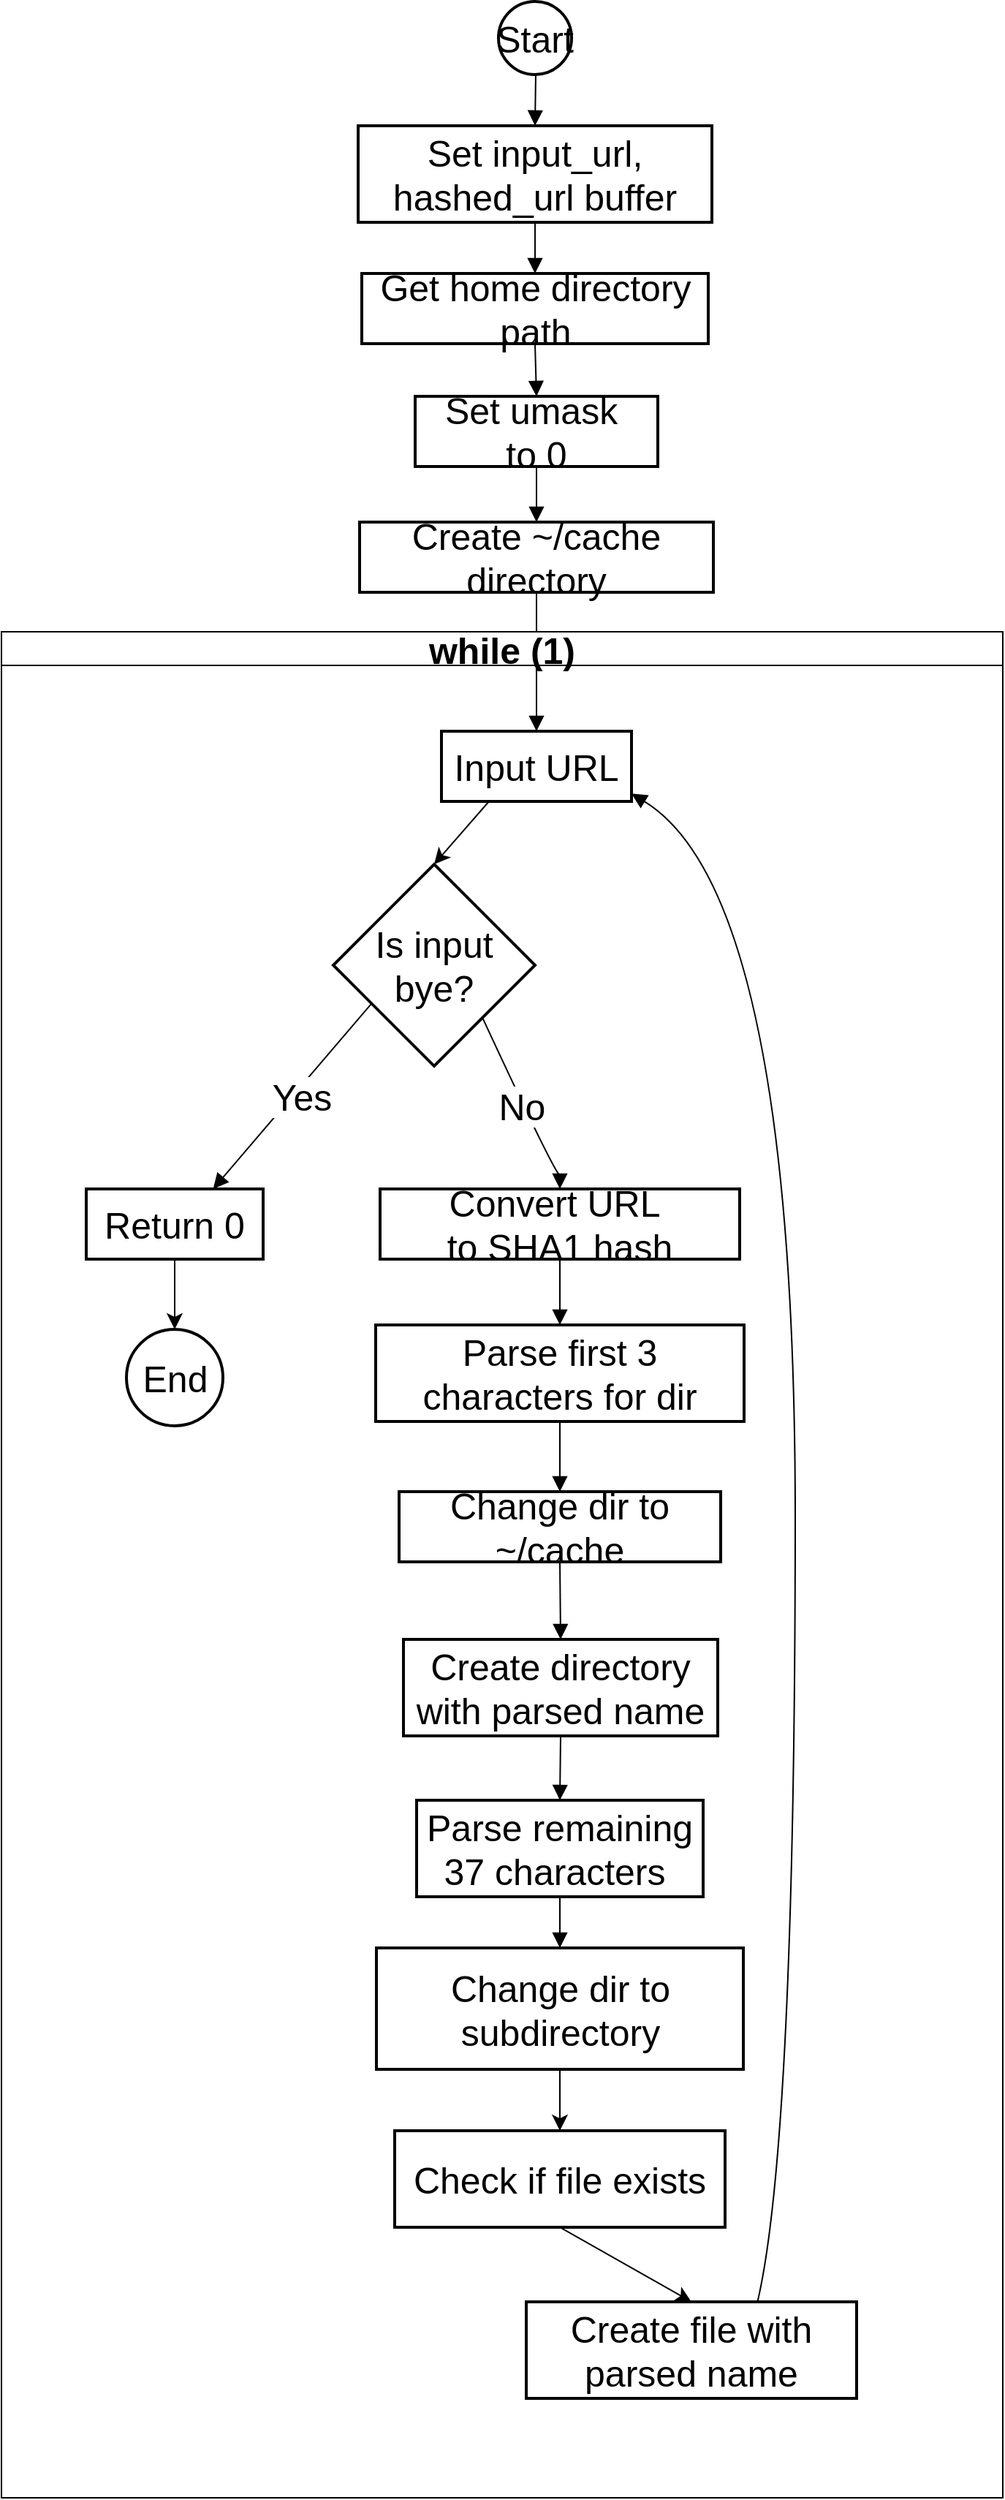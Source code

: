<mxfile version="26.2.4">
  <diagram name="페이지-1" id="4mzMsi6uDbevQvuy8b-p">
    <mxGraphModel dx="998" dy="1153" grid="0" gridSize="10" guides="1" tooltips="1" connect="1" arrows="1" fold="1" page="0" pageScale="1" pageWidth="827" pageHeight="1169" math="0" shadow="0">
      <root>
        <mxCell id="0" />
        <mxCell id="1" parent="0" />
        <mxCell id="SkHaAUnCDHDjlB4g5uTK-37" value="Start" style="ellipse;aspect=fixed;strokeWidth=2;whiteSpace=wrap;fontSize=25;" parent="1" vertex="1">
          <mxGeometry x="407" y="20" width="50" height="50" as="geometry" />
        </mxCell>
        <mxCell id="SkHaAUnCDHDjlB4g5uTK-38" value="Set input_url, hashed_url buffer" style="whiteSpace=wrap;strokeWidth=2;fontSize=25;" parent="1" vertex="1">
          <mxGeometry x="311" y="105" width="242" height="66" as="geometry" />
        </mxCell>
        <mxCell id="SkHaAUnCDHDjlB4g5uTK-39" value="Get home directory path" style="whiteSpace=wrap;strokeWidth=2;fontSize=25;" parent="1" vertex="1">
          <mxGeometry x="313.5" y="206" width="237" height="48" as="geometry" />
        </mxCell>
        <mxCell id="SkHaAUnCDHDjlB4g5uTK-40" value="Set umask &#xa;to 0" style="whiteSpace=wrap;strokeWidth=2;fontSize=25;" parent="1" vertex="1">
          <mxGeometry x="350" y="290" width="166" height="48" as="geometry" />
        </mxCell>
        <mxCell id="SkHaAUnCDHDjlB4g5uTK-41" value="Create ~/cache directory" style="whiteSpace=wrap;strokeWidth=2;fontSize=25;" parent="1" vertex="1">
          <mxGeometry x="312" y="376" width="242" height="48" as="geometry" />
        </mxCell>
        <mxCell id="SkHaAUnCDHDjlB4g5uTK-44" value="End" style="ellipse;aspect=fixed;strokeWidth=2;whiteSpace=wrap;fontSize=25;" parent="1" vertex="1">
          <mxGeometry x="152.5" y="928" width="66" height="66" as="geometry" />
        </mxCell>
        <mxCell id="SkHaAUnCDHDjlB4g5uTK-45" value="Convert URL &#xa;to SHA1 hash" style="whiteSpace=wrap;strokeWidth=2;fontSize=25;" parent="1" vertex="1">
          <mxGeometry x="326" y="832" width="246" height="48" as="geometry" />
        </mxCell>
        <mxCell id="SkHaAUnCDHDjlB4g5uTK-46" value="Parse first 3 characters for dir" style="whiteSpace=wrap;strokeWidth=2;fontSize=25;" parent="1" vertex="1">
          <mxGeometry x="323" y="925" width="252" height="66" as="geometry" />
        </mxCell>
        <mxCell id="SkHaAUnCDHDjlB4g5uTK-47" value="Change dir to ~/cache" style="whiteSpace=wrap;strokeWidth=2;fontSize=25;" parent="1" vertex="1">
          <mxGeometry x="339" y="1039" width="220" height="48" as="geometry" />
        </mxCell>
        <mxCell id="SkHaAUnCDHDjlB4g5uTK-48" value="Create directory with parsed name" style="whiteSpace=wrap;strokeWidth=2;fontSize=25;" parent="1" vertex="1">
          <mxGeometry x="342" y="1140" width="215" height="66" as="geometry" />
        </mxCell>
        <mxCell id="SkHaAUnCDHDjlB4g5uTK-49" value="Parse remaining 37 characters " style="whiteSpace=wrap;strokeWidth=2;fontSize=25;" parent="1" vertex="1">
          <mxGeometry x="351" y="1250" width="196" height="66" as="geometry" />
        </mxCell>
        <mxCell id="SkHaAUnCDHDjlB4g5uTK-71" style="edgeStyle=none;curved=1;rounded=0;orthogonalLoop=1;jettySize=auto;html=1;exitX=0.5;exitY=1;exitDx=0;exitDy=0;entryX=0.5;entryY=0;entryDx=0;entryDy=0;fontSize=12;startSize=8;endSize=8;" parent="1" source="SkHaAUnCDHDjlB4g5uTK-52" target="SkHaAUnCDHDjlB4g5uTK-44" edge="1">
          <mxGeometry relative="1" as="geometry" />
        </mxCell>
        <mxCell id="SkHaAUnCDHDjlB4g5uTK-52" value="Return 0" style="whiteSpace=wrap;strokeWidth=2;fontSize=25;" parent="1" vertex="1">
          <mxGeometry x="125" y="832" width="121" height="48" as="geometry" />
        </mxCell>
        <mxCell id="SkHaAUnCDHDjlB4g5uTK-53" value="" style="curved=1;startArrow=none;endArrow=block;exitX=0.51;exitY=1.01;entryX=0.5;entryY=0.01;rounded=0;fontSize=25;startSize=8;endSize=8;" parent="1" source="SkHaAUnCDHDjlB4g5uTK-37" target="SkHaAUnCDHDjlB4g5uTK-38" edge="1">
          <mxGeometry relative="1" as="geometry">
            <Array as="points" />
          </mxGeometry>
        </mxCell>
        <mxCell id="SkHaAUnCDHDjlB4g5uTK-54" value="" style="curved=1;startArrow=none;endArrow=block;exitX=0.5;exitY=1;entryX=0.5;entryY=0.01;rounded=0;fontSize=25;startSize=8;endSize=8;" parent="1" source="SkHaAUnCDHDjlB4g5uTK-38" target="SkHaAUnCDHDjlB4g5uTK-39" edge="1">
          <mxGeometry relative="1" as="geometry">
            <Array as="points" />
          </mxGeometry>
        </mxCell>
        <mxCell id="SkHaAUnCDHDjlB4g5uTK-55" value="" style="curved=1;startArrow=none;endArrow=block;exitX=0.5;exitY=1.01;entryX=0.5;entryY=-0.01;rounded=0;fontSize=25;startSize=8;endSize=8;" parent="1" source="SkHaAUnCDHDjlB4g5uTK-39" target="SkHaAUnCDHDjlB4g5uTK-40" edge="1">
          <mxGeometry relative="1" as="geometry">
            <Array as="points" />
          </mxGeometry>
        </mxCell>
        <mxCell id="SkHaAUnCDHDjlB4g5uTK-56" value="" style="curved=1;startArrow=none;endArrow=block;exitX=0.5;exitY=1;entryX=0.5;entryY=0;rounded=0;fontSize=25;startSize=8;endSize=8;" parent="1" source="SkHaAUnCDHDjlB4g5uTK-40" target="SkHaAUnCDHDjlB4g5uTK-41" edge="1">
          <mxGeometry relative="1" as="geometry">
            <Array as="points" />
          </mxGeometry>
        </mxCell>
        <mxCell id="SkHaAUnCDHDjlB4g5uTK-57" value="" style="curved=1;startArrow=none;endArrow=block;exitX=0.5;exitY=1.01;entryX=0.5;entryY=0.01;rounded=0;fontSize=25;startSize=8;endSize=8;" parent="1" source="SkHaAUnCDHDjlB4g5uTK-41" target="SkHaAUnCDHDjlB4g5uTK-42" edge="1">
          <mxGeometry relative="1" as="geometry">
            <Array as="points" />
          </mxGeometry>
        </mxCell>
        <mxCell id="SkHaAUnCDHDjlB4g5uTK-59" value="Yes" style="curved=1;startArrow=none;endArrow=block;exitX=0.04;exitY=1;rounded=0;fontSize=25;startSize=8;endSize=8;entryX=0.75;entryY=0;entryDx=0;entryDy=0;" parent="1" edge="1">
          <mxGeometry x="-0.042" y="4" relative="1" as="geometry">
            <Array as="points" />
            <mxPoint x="322.998" y="701.938" as="sourcePoint" />
            <mxPoint x="211.81" y="832" as="targetPoint" />
            <mxPoint as="offset" />
          </mxGeometry>
        </mxCell>
        <mxCell id="SkHaAUnCDHDjlB4g5uTK-60" value="No" style="curved=1;startArrow=none;endArrow=block;exitX=0.96;exitY=1;entryX=0.5;entryY=-0.01;rounded=0;fontSize=25;startSize=8;endSize=8;" parent="1" source="SkHaAUnCDHDjlB4g5uTK-43" target="SkHaAUnCDHDjlB4g5uTK-45" edge="1">
          <mxGeometry relative="1" as="geometry">
            <Array as="points">
              <mxPoint x="449" y="829" />
            </Array>
          </mxGeometry>
        </mxCell>
        <mxCell id="SkHaAUnCDHDjlB4g5uTK-61" value="" style="curved=1;startArrow=none;endArrow=block;exitX=0.5;exitY=1;entryX=0.5;entryY=0;rounded=0;fontSize=25;startSize=8;endSize=8;" parent="1" source="SkHaAUnCDHDjlB4g5uTK-45" target="SkHaAUnCDHDjlB4g5uTK-46" edge="1">
          <mxGeometry relative="1" as="geometry">
            <Array as="points" />
          </mxGeometry>
        </mxCell>
        <mxCell id="SkHaAUnCDHDjlB4g5uTK-62" value="" style="curved=1;startArrow=none;endArrow=block;exitX=0.5;exitY=1;entryX=0.5;entryY=0;rounded=0;fontSize=25;startSize=8;endSize=8;" parent="1" source="SkHaAUnCDHDjlB4g5uTK-46" target="SkHaAUnCDHDjlB4g5uTK-47" edge="1">
          <mxGeometry relative="1" as="geometry">
            <Array as="points" />
          </mxGeometry>
        </mxCell>
        <mxCell id="SkHaAUnCDHDjlB4g5uTK-63" value="" style="curved=1;startArrow=none;endArrow=block;exitX=0.5;exitY=1.01;entryX=0.5;entryY=0.01;rounded=0;fontSize=25;startSize=8;endSize=8;" parent="1" source="SkHaAUnCDHDjlB4g5uTK-47" target="SkHaAUnCDHDjlB4g5uTK-48" edge="1">
          <mxGeometry relative="1" as="geometry">
            <Array as="points" />
          </mxGeometry>
        </mxCell>
        <mxCell id="SkHaAUnCDHDjlB4g5uTK-64" value="" style="curved=1;startArrow=none;endArrow=block;exitX=0.5;exitY=1.01;entryX=0.5;entryY=0.01;rounded=0;fontSize=25;startSize=8;endSize=8;" parent="1" source="SkHaAUnCDHDjlB4g5uTK-48" target="SkHaAUnCDHDjlB4g5uTK-49" edge="1">
          <mxGeometry relative="1" as="geometry">
            <Array as="points" />
          </mxGeometry>
        </mxCell>
        <mxCell id="SkHaAUnCDHDjlB4g5uTK-65" value="" style="curved=1;startArrow=none;endArrow=block;exitX=0.5;exitY=1.01;entryX=0.5;entryY=0.01;rounded=0;fontSize=25;startSize=8;endSize=8;" parent="1" source="SkHaAUnCDHDjlB4g5uTK-49" target="SkHaAUnCDHDjlB4g5uTK-50" edge="1">
          <mxGeometry relative="1" as="geometry">
            <Array as="points" />
          </mxGeometry>
        </mxCell>
        <mxCell id="SkHaAUnCDHDjlB4g5uTK-72" value="&lt;font style=&quot;font-size: 25px;&quot;&gt;while (1)&lt;/font&gt;" style="swimlane;whiteSpace=wrap;html=1;" parent="1" vertex="1">
          <mxGeometry x="67" y="451" width="685" height="1276" as="geometry" />
        </mxCell>
        <mxCell id="SkHaAUnCDHDjlB4g5uTK-42" value="Input URL" style="whiteSpace=wrap;strokeWidth=2;fontSize=25;" parent="SkHaAUnCDHDjlB4g5uTK-72" vertex="1">
          <mxGeometry x="301" y="68" width="130" height="48" as="geometry" />
        </mxCell>
        <mxCell id="SkHaAUnCDHDjlB4g5uTK-43" value="Is input bye?" style="rhombus;strokeWidth=2;whiteSpace=wrap;fontSize=25;" parent="SkHaAUnCDHDjlB4g5uTK-72" vertex="1">
          <mxGeometry x="227" y="159" width="138" height="138" as="geometry" />
        </mxCell>
        <mxCell id="SkHaAUnCDHDjlB4g5uTK-69" style="edgeStyle=none;curved=1;rounded=0;orthogonalLoop=1;jettySize=auto;html=1;exitX=0.25;exitY=1;exitDx=0;exitDy=0;entryX=0.5;entryY=0;entryDx=0;entryDy=0;fontSize=12;startSize=8;endSize=8;" parent="SkHaAUnCDHDjlB4g5uTK-72" source="SkHaAUnCDHDjlB4g5uTK-42" target="SkHaAUnCDHDjlB4g5uTK-43" edge="1">
          <mxGeometry relative="1" as="geometry" />
        </mxCell>
        <mxCell id="IgSZNYdwsdnQdTFg4oiX-2" style="edgeStyle=none;curved=1;rounded=0;orthogonalLoop=1;jettySize=auto;html=1;exitX=0.5;exitY=1;exitDx=0;exitDy=0;entryX=0.5;entryY=0;entryDx=0;entryDy=0;fontSize=12;startSize=8;endSize=8;" edge="1" parent="SkHaAUnCDHDjlB4g5uTK-72" source="SkHaAUnCDHDjlB4g5uTK-50" target="IgSZNYdwsdnQdTFg4oiX-1">
          <mxGeometry relative="1" as="geometry" />
        </mxCell>
        <mxCell id="SkHaAUnCDHDjlB4g5uTK-50" value="Change dir to subdirectory" style="whiteSpace=wrap;strokeWidth=2;fontSize=25;" parent="SkHaAUnCDHDjlB4g5uTK-72" vertex="1">
          <mxGeometry x="256.5" y="900" width="251" height="83" as="geometry" />
        </mxCell>
        <mxCell id="SkHaAUnCDHDjlB4g5uTK-51" value="Create file with parsed name" style="whiteSpace=wrap;strokeWidth=2;fontSize=25;" parent="SkHaAUnCDHDjlB4g5uTK-72" vertex="1">
          <mxGeometry x="359" y="1142" width="226" height="66" as="geometry" />
        </mxCell>
        <mxCell id="SkHaAUnCDHDjlB4g5uTK-67" value="" style="curved=1;startArrow=none;endArrow=block;exitX=0.7;exitY=0;entryX=1;entryY=0.89;rounded=0;fontSize=25;startSize=8;endSize=8;" parent="SkHaAUnCDHDjlB4g5uTK-72" source="SkHaAUnCDHDjlB4g5uTK-51" target="SkHaAUnCDHDjlB4g5uTK-42" edge="1">
          <mxGeometry relative="1" as="geometry">
            <Array as="points">
              <mxPoint x="543" y="1032" />
              <mxPoint x="543" y="179" />
            </Array>
          </mxGeometry>
        </mxCell>
        <mxCell id="IgSZNYdwsdnQdTFg4oiX-3" style="edgeStyle=none;curved=1;rounded=0;orthogonalLoop=1;jettySize=auto;html=1;exitX=0.5;exitY=1;exitDx=0;exitDy=0;entryX=0.5;entryY=0;entryDx=0;entryDy=0;fontSize=12;startSize=8;endSize=8;" edge="1" parent="SkHaAUnCDHDjlB4g5uTK-72" source="IgSZNYdwsdnQdTFg4oiX-1" target="SkHaAUnCDHDjlB4g5uTK-51">
          <mxGeometry relative="1" as="geometry" />
        </mxCell>
        <mxCell id="IgSZNYdwsdnQdTFg4oiX-1" value="Check if file exists" style="whiteSpace=wrap;strokeWidth=2;fontSize=25;" vertex="1" parent="SkHaAUnCDHDjlB4g5uTK-72">
          <mxGeometry x="269" y="1025" width="226" height="66" as="geometry" />
        </mxCell>
      </root>
    </mxGraphModel>
  </diagram>
</mxfile>
